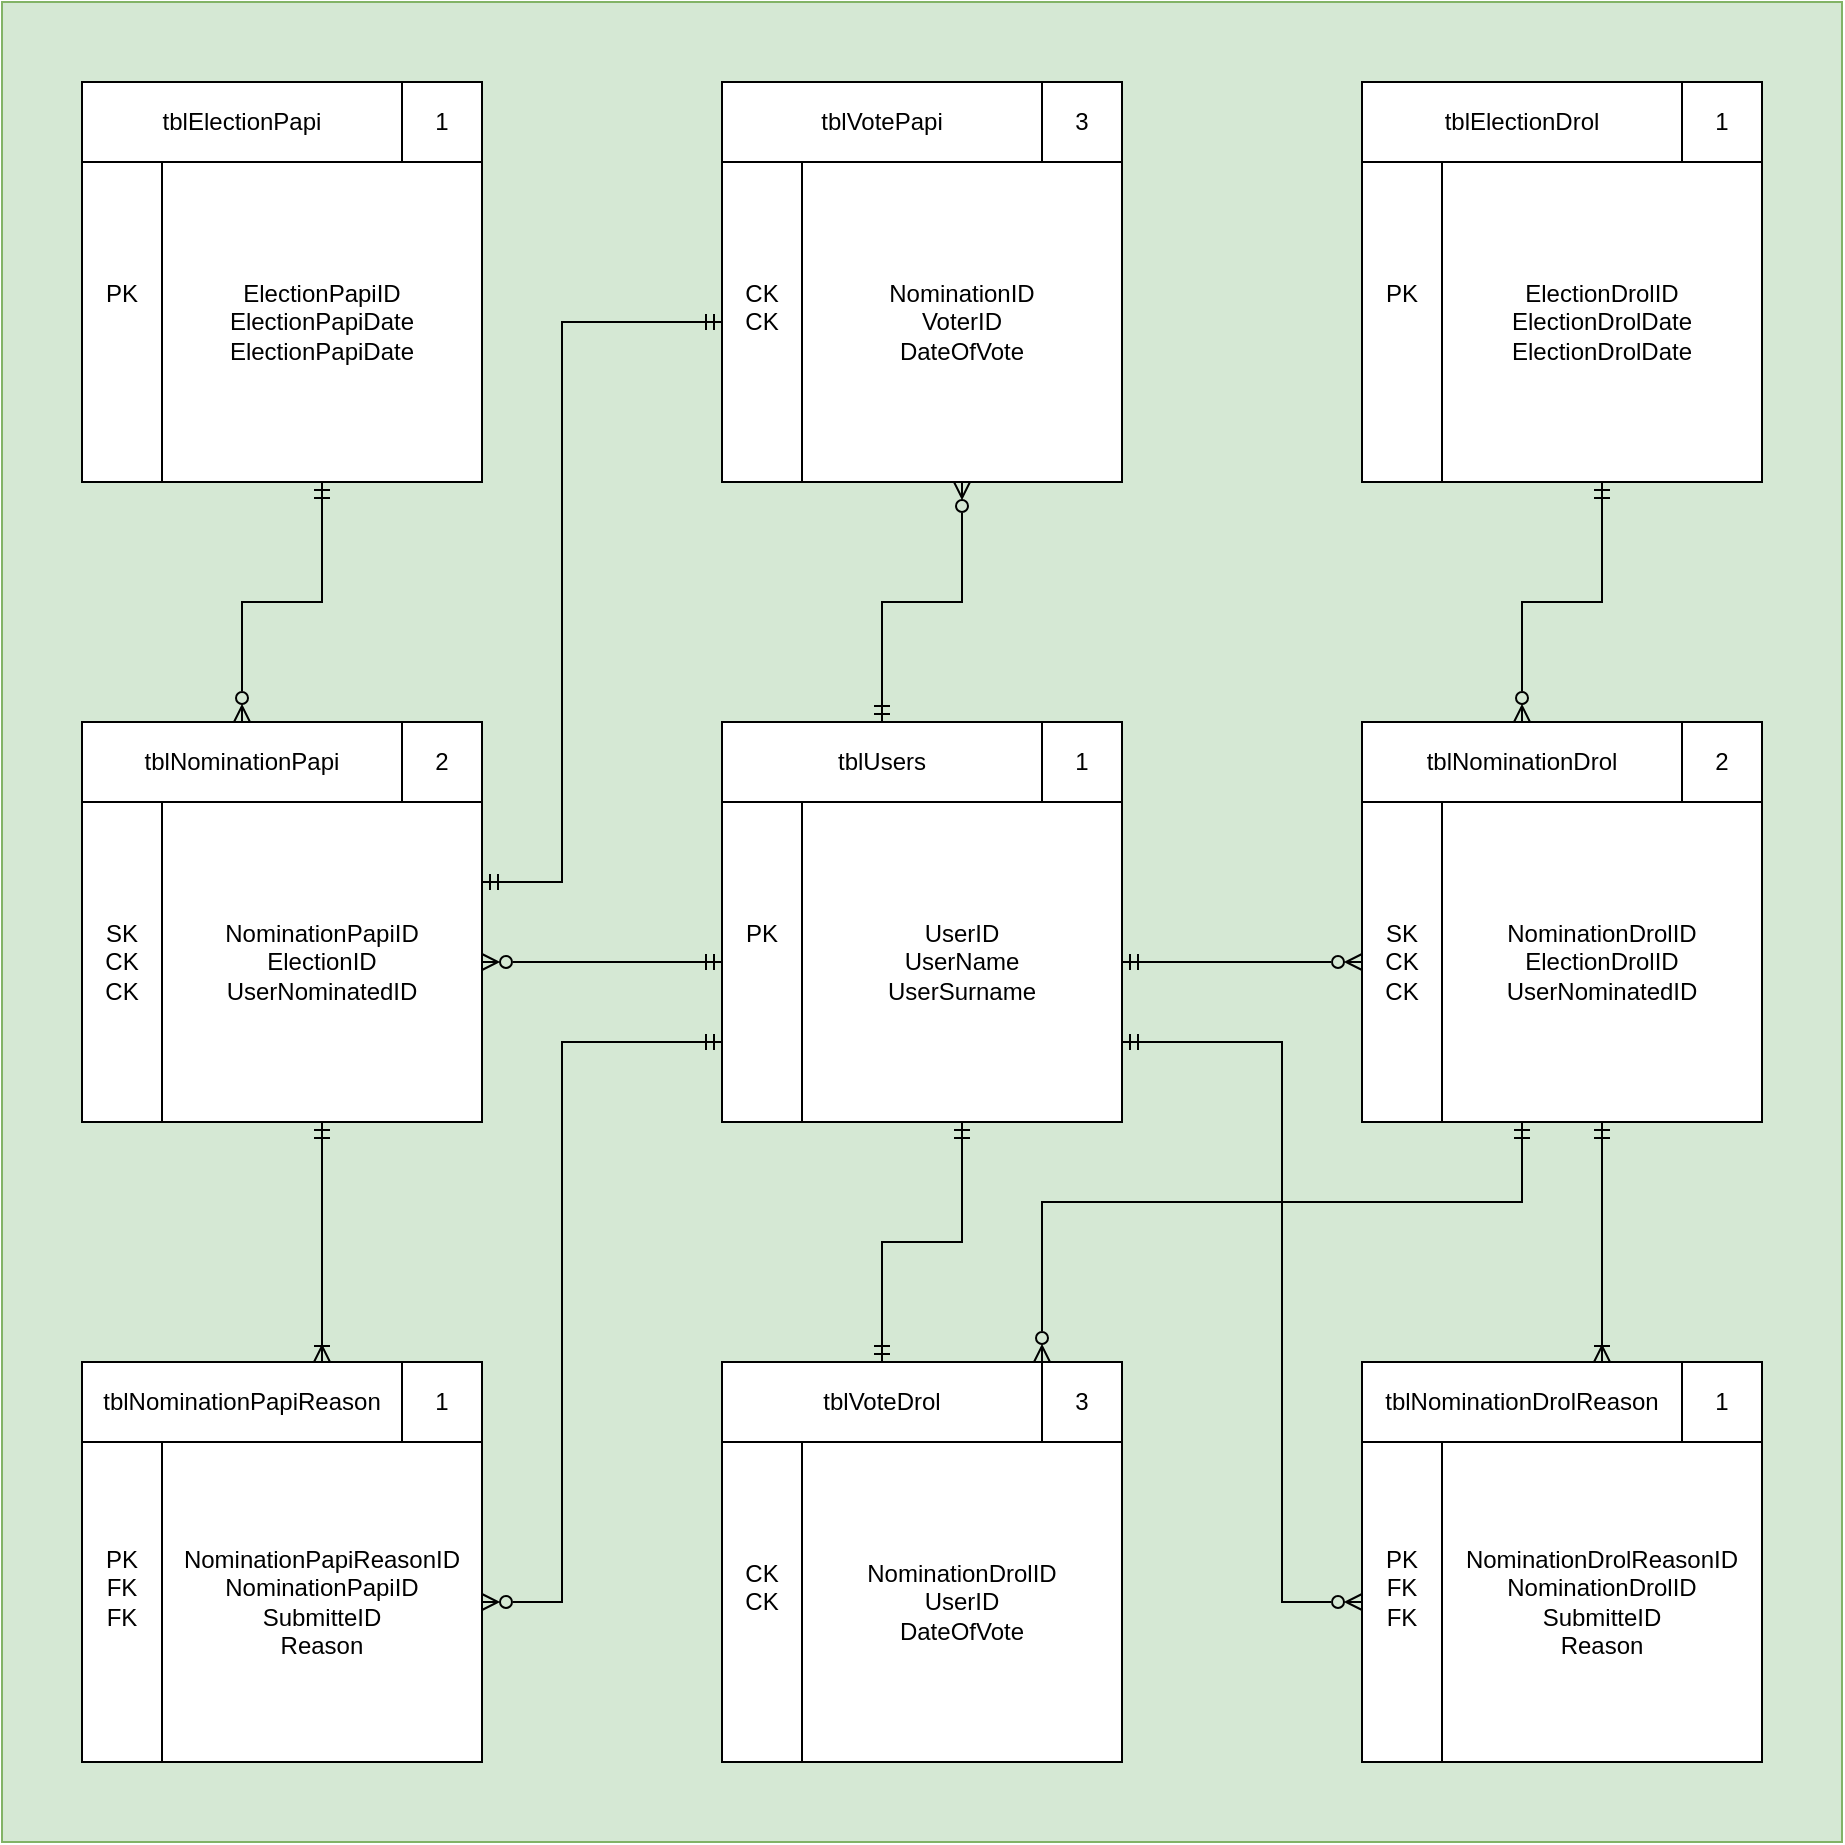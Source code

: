 <mxfile version="24.5.2" type="device">
  <diagram id="90GXOY95S900J3Ns8Xxd" name="Page-1">
    <mxGraphModel dx="420" dy="1150" grid="1" gridSize="10" guides="1" tooltips="1" connect="1" arrows="1" fold="1" page="1" pageScale="1" pageWidth="827" pageHeight="1169" math="0" shadow="0">
      <root>
        <mxCell id="0" />
        <mxCell id="1" parent="0" />
        <mxCell id="4_VUHedXgbbOKvBy3rCh-115" value="" style="rounded=0;whiteSpace=wrap;html=1;fillColor=#d5e8d4;strokeColor=#82b366;" vertex="1" parent="1">
          <mxGeometry x="1760" y="400" width="920" height="920" as="geometry" />
        </mxCell>
        <mxCell id="4_VUHedXgbbOKvBy3rCh-65" value="tblElectionPapi" style="rounded=0;whiteSpace=wrap;html=1;" vertex="1" parent="1">
          <mxGeometry x="1800" y="440" width="160" height="40" as="geometry" />
        </mxCell>
        <mxCell id="4_VUHedXgbbOKvBy3rCh-66" value="ElectionPapiID&lt;br&gt;&lt;div&gt;&lt;span style=&quot;background-color: initial;&quot;&gt;ElectionPapi&lt;/span&gt;Date&lt;br&gt;ElectionPapiDate&lt;/div&gt;" style="rounded=0;whiteSpace=wrap;html=1;" vertex="1" parent="1">
          <mxGeometry x="1840" y="480" width="160" height="160" as="geometry" />
        </mxCell>
        <mxCell id="4_VUHedXgbbOKvBy3rCh-67" value="PK&lt;br&gt;&lt;br&gt;&lt;div&gt;&lt;br&gt;&lt;/div&gt;" style="rounded=0;whiteSpace=wrap;html=1;" vertex="1" parent="1">
          <mxGeometry x="1800" y="480" width="40" height="160" as="geometry" />
        </mxCell>
        <mxCell id="4_VUHedXgbbOKvBy3rCh-68" value="1" style="rounded=0;whiteSpace=wrap;html=1;" vertex="1" parent="1">
          <mxGeometry x="1960" y="440" width="40" height="40" as="geometry" />
        </mxCell>
        <mxCell id="4_VUHedXgbbOKvBy3rCh-81" style="edgeStyle=orthogonalEdgeStyle;rounded=0;orthogonalLoop=1;jettySize=auto;html=1;entryX=0.5;entryY=1;entryDx=0;entryDy=0;startArrow=ERzeroToMany;startFill=0;endArrow=ERmandOne;endFill=0;" edge="1" parent="1" source="4_VUHedXgbbOKvBy3rCh-69" target="4_VUHedXgbbOKvBy3rCh-66">
          <mxGeometry relative="1" as="geometry" />
        </mxCell>
        <mxCell id="4_VUHedXgbbOKvBy3rCh-69" value="tblNominationPapi" style="rounded=0;whiteSpace=wrap;html=1;" vertex="1" parent="1">
          <mxGeometry x="1800" y="760" width="160" height="40" as="geometry" />
        </mxCell>
        <mxCell id="4_VUHedXgbbOKvBy3rCh-83" style="edgeStyle=orthogonalEdgeStyle;rounded=0;orthogonalLoop=1;jettySize=auto;html=1;entryX=0.75;entryY=0;entryDx=0;entryDy=0;endArrow=ERoneToMany;endFill=0;startArrow=ERmandOne;startFill=0;" edge="1" parent="1" source="4_VUHedXgbbOKvBy3rCh-70" target="4_VUHedXgbbOKvBy3rCh-73">
          <mxGeometry relative="1" as="geometry" />
        </mxCell>
        <mxCell id="4_VUHedXgbbOKvBy3rCh-70" value="NominationPapiID&lt;br&gt;ElectionID&lt;br&gt;UserNominatedID" style="rounded=0;whiteSpace=wrap;html=1;" vertex="1" parent="1">
          <mxGeometry x="1840" y="800" width="160" height="160" as="geometry" />
        </mxCell>
        <mxCell id="4_VUHedXgbbOKvBy3rCh-71" value="SK&lt;br&gt;CK&lt;br&gt;CK" style="rounded=0;whiteSpace=wrap;html=1;" vertex="1" parent="1">
          <mxGeometry x="1800" y="800" width="40" height="160" as="geometry" />
        </mxCell>
        <mxCell id="4_VUHedXgbbOKvBy3rCh-72" value="2" style="rounded=0;whiteSpace=wrap;html=1;" vertex="1" parent="1">
          <mxGeometry x="1960" y="760" width="40" height="40" as="geometry" />
        </mxCell>
        <mxCell id="4_VUHedXgbbOKvBy3rCh-73" value="tblNominationPapiReason" style="rounded=0;whiteSpace=wrap;html=1;" vertex="1" parent="1">
          <mxGeometry x="1800" y="1080" width="160" height="40" as="geometry" />
        </mxCell>
        <mxCell id="4_VUHedXgbbOKvBy3rCh-74" value="NominationPapiReasonID&lt;br&gt;NominationPapiID&lt;div&gt;SubmitteID&lt;br&gt;Reason&lt;/div&gt;" style="rounded=0;whiteSpace=wrap;html=1;" vertex="1" parent="1">
          <mxGeometry x="1840" y="1120" width="160" height="160" as="geometry" />
        </mxCell>
        <mxCell id="4_VUHedXgbbOKvBy3rCh-75" value="&lt;div&gt;PK&lt;br&gt;FK&lt;br&gt;FK&lt;br&gt;&lt;br&gt;&lt;/div&gt;" style="rounded=0;whiteSpace=wrap;html=1;" vertex="1" parent="1">
          <mxGeometry x="1800" y="1120" width="40" height="160" as="geometry" />
        </mxCell>
        <mxCell id="4_VUHedXgbbOKvBy3rCh-76" value="1" style="rounded=0;whiteSpace=wrap;html=1;" vertex="1" parent="1">
          <mxGeometry x="1960" y="1080" width="40" height="40" as="geometry" />
        </mxCell>
        <mxCell id="4_VUHedXgbbOKvBy3rCh-89" style="edgeStyle=orthogonalEdgeStyle;rounded=0;orthogonalLoop=1;jettySize=auto;html=1;entryX=0.5;entryY=1;entryDx=0;entryDy=0;startArrow=ERmandOne;startFill=0;endArrow=ERzeroToMany;endFill=0;" edge="1" parent="1" source="4_VUHedXgbbOKvBy3rCh-77" target="4_VUHedXgbbOKvBy3rCh-85">
          <mxGeometry relative="1" as="geometry" />
        </mxCell>
        <mxCell id="4_VUHedXgbbOKvBy3rCh-77" value="tblUsers" style="rounded=0;whiteSpace=wrap;html=1;" vertex="1" parent="1">
          <mxGeometry x="2120" y="760" width="160" height="40" as="geometry" />
        </mxCell>
        <mxCell id="4_VUHedXgbbOKvBy3rCh-88" style="edgeStyle=orthogonalEdgeStyle;rounded=0;orthogonalLoop=1;jettySize=auto;html=1;entryX=1;entryY=0.5;entryDx=0;entryDy=0;startArrow=ERmandOne;startFill=0;endArrow=ERzeroToMany;endFill=0;exitX=0;exitY=0.75;exitDx=0;exitDy=0;" edge="1" parent="1" source="4_VUHedXgbbOKvBy3rCh-79" target="4_VUHedXgbbOKvBy3rCh-74">
          <mxGeometry relative="1" as="geometry">
            <Array as="points">
              <mxPoint x="2040" y="920" />
              <mxPoint x="2040" y="1200" />
            </Array>
          </mxGeometry>
        </mxCell>
        <mxCell id="4_VUHedXgbbOKvBy3rCh-106" style="edgeStyle=orthogonalEdgeStyle;rounded=0;orthogonalLoop=1;jettySize=auto;html=1;endArrow=ERzeroToMany;endFill=0;startArrow=ERmandOne;startFill=0;" edge="1" parent="1" source="4_VUHedXgbbOKvBy3rCh-78" target="4_VUHedXgbbOKvBy3rCh-99">
          <mxGeometry relative="1" as="geometry" />
        </mxCell>
        <mxCell id="4_VUHedXgbbOKvBy3rCh-107" style="edgeStyle=orthogonalEdgeStyle;rounded=0;orthogonalLoop=1;jettySize=auto;html=1;entryX=0;entryY=0.5;entryDx=0;entryDy=0;endArrow=ERzeroToMany;endFill=0;startArrow=ERmandOne;startFill=0;exitX=1;exitY=0.75;exitDx=0;exitDy=0;" edge="1" parent="1" source="4_VUHedXgbbOKvBy3rCh-78" target="4_VUHedXgbbOKvBy3rCh-103">
          <mxGeometry relative="1" as="geometry">
            <Array as="points">
              <mxPoint x="2400" y="920" />
              <mxPoint x="2400" y="1200" />
            </Array>
          </mxGeometry>
        </mxCell>
        <mxCell id="4_VUHedXgbbOKvBy3rCh-114" style="edgeStyle=orthogonalEdgeStyle;rounded=0;orthogonalLoop=1;jettySize=auto;html=1;entryX=0.5;entryY=0;entryDx=0;entryDy=0;endArrow=ERmandOne;endFill=0;startArrow=ERmandOne;startFill=0;" edge="1" parent="1" source="4_VUHedXgbbOKvBy3rCh-78" target="4_VUHedXgbbOKvBy3rCh-109">
          <mxGeometry relative="1" as="geometry" />
        </mxCell>
        <mxCell id="4_VUHedXgbbOKvBy3rCh-78" value="UserID&lt;div&gt;UserName&lt;br&gt;UserSurname&lt;/div&gt;" style="rounded=0;whiteSpace=wrap;html=1;" vertex="1" parent="1">
          <mxGeometry x="2160" y="800" width="160" height="160" as="geometry" />
        </mxCell>
        <mxCell id="4_VUHedXgbbOKvBy3rCh-82" style="edgeStyle=orthogonalEdgeStyle;rounded=0;orthogonalLoop=1;jettySize=auto;html=1;entryX=1;entryY=0.5;entryDx=0;entryDy=0;startArrow=ERmandOne;startFill=0;endArrow=ERzeroToMany;endFill=0;" edge="1" parent="1" source="4_VUHedXgbbOKvBy3rCh-79" target="4_VUHedXgbbOKvBy3rCh-70">
          <mxGeometry relative="1" as="geometry" />
        </mxCell>
        <mxCell id="4_VUHedXgbbOKvBy3rCh-79" value="PK&lt;br&gt;&lt;br&gt;&lt;div&gt;&lt;br&gt;&lt;/div&gt;" style="rounded=0;whiteSpace=wrap;html=1;" vertex="1" parent="1">
          <mxGeometry x="2120" y="800" width="40" height="160" as="geometry" />
        </mxCell>
        <mxCell id="4_VUHedXgbbOKvBy3rCh-80" value="1" style="rounded=0;whiteSpace=wrap;html=1;" vertex="1" parent="1">
          <mxGeometry x="2280" y="760" width="40" height="40" as="geometry" />
        </mxCell>
        <mxCell id="4_VUHedXgbbOKvBy3rCh-84" value="tblVotePapi" style="rounded=0;whiteSpace=wrap;html=1;" vertex="1" parent="1">
          <mxGeometry x="2120" y="440" width="160" height="40" as="geometry" />
        </mxCell>
        <mxCell id="4_VUHedXgbbOKvBy3rCh-85" value="NominationID&lt;div&gt;VoterID&lt;/div&gt;&lt;div&gt;DateOfVote&lt;/div&gt;" style="rounded=0;whiteSpace=wrap;html=1;" vertex="1" parent="1">
          <mxGeometry x="2160" y="480" width="160" height="160" as="geometry" />
        </mxCell>
        <mxCell id="4_VUHedXgbbOKvBy3rCh-90" style="edgeStyle=orthogonalEdgeStyle;rounded=0;orthogonalLoop=1;jettySize=auto;html=1;entryX=1;entryY=0.25;entryDx=0;entryDy=0;endArrow=ERmandOne;endFill=0;startArrow=ERmandOne;startFill=0;" edge="1" parent="1" source="4_VUHedXgbbOKvBy3rCh-86" target="4_VUHedXgbbOKvBy3rCh-70">
          <mxGeometry relative="1" as="geometry">
            <Array as="points">
              <mxPoint x="2040" y="560" />
              <mxPoint x="2040" y="840" />
            </Array>
          </mxGeometry>
        </mxCell>
        <mxCell id="4_VUHedXgbbOKvBy3rCh-86" value="&lt;div&gt;CK&lt;br&gt;CK&lt;/div&gt;&lt;div&gt;&lt;br&gt;&lt;/div&gt;" style="rounded=0;whiteSpace=wrap;html=1;" vertex="1" parent="1">
          <mxGeometry x="2120" y="480" width="40" height="160" as="geometry" />
        </mxCell>
        <mxCell id="4_VUHedXgbbOKvBy3rCh-87" value="3" style="rounded=0;whiteSpace=wrap;html=1;" vertex="1" parent="1">
          <mxGeometry x="2280" y="440" width="40" height="40" as="geometry" />
        </mxCell>
        <mxCell id="4_VUHedXgbbOKvBy3rCh-91" value="tblElectionDrol" style="rounded=0;whiteSpace=wrap;html=1;" vertex="1" parent="1">
          <mxGeometry x="2440" y="440" width="160" height="40" as="geometry" />
        </mxCell>
        <mxCell id="4_VUHedXgbbOKvBy3rCh-92" value="ElectionDrolID&lt;br&gt;&lt;div&gt;&lt;span style=&quot;background-color: initial;&quot;&gt;ElectionDrol&lt;/span&gt;Date&lt;br&gt;ElectionDrolDate&lt;/div&gt;" style="rounded=0;whiteSpace=wrap;html=1;" vertex="1" parent="1">
          <mxGeometry x="2480" y="480" width="160" height="160" as="geometry" />
        </mxCell>
        <mxCell id="4_VUHedXgbbOKvBy3rCh-93" value="PK&lt;br&gt;&lt;br&gt;&lt;div&gt;&lt;br&gt;&lt;/div&gt;" style="rounded=0;whiteSpace=wrap;html=1;" vertex="1" parent="1">
          <mxGeometry x="2440" y="480" width="40" height="160" as="geometry" />
        </mxCell>
        <mxCell id="4_VUHedXgbbOKvBy3rCh-94" value="1" style="rounded=0;whiteSpace=wrap;html=1;" vertex="1" parent="1">
          <mxGeometry x="2600" y="440" width="40" height="40" as="geometry" />
        </mxCell>
        <mxCell id="4_VUHedXgbbOKvBy3rCh-95" style="edgeStyle=orthogonalEdgeStyle;rounded=0;orthogonalLoop=1;jettySize=auto;html=1;entryX=0.5;entryY=1;entryDx=0;entryDy=0;startArrow=ERzeroToMany;startFill=0;endArrow=ERmandOne;endFill=0;" edge="1" parent="1" source="4_VUHedXgbbOKvBy3rCh-96" target="4_VUHedXgbbOKvBy3rCh-92">
          <mxGeometry relative="1" as="geometry" />
        </mxCell>
        <mxCell id="4_VUHedXgbbOKvBy3rCh-96" value="tblNominationDrol" style="rounded=0;whiteSpace=wrap;html=1;" vertex="1" parent="1">
          <mxGeometry x="2440" y="760" width="160" height="40" as="geometry" />
        </mxCell>
        <mxCell id="4_VUHedXgbbOKvBy3rCh-97" style="edgeStyle=orthogonalEdgeStyle;rounded=0;orthogonalLoop=1;jettySize=auto;html=1;entryX=0.75;entryY=0;entryDx=0;entryDy=0;endArrow=ERoneToMany;endFill=0;startArrow=ERmandOne;startFill=0;" edge="1" parent="1" source="4_VUHedXgbbOKvBy3rCh-98" target="4_VUHedXgbbOKvBy3rCh-101">
          <mxGeometry relative="1" as="geometry" />
        </mxCell>
        <mxCell id="4_VUHedXgbbOKvBy3rCh-98" value="NominationDrolID&lt;br&gt;ElectionDrolID&lt;br&gt;UserNominatedID" style="rounded=0;whiteSpace=wrap;html=1;" vertex="1" parent="1">
          <mxGeometry x="2480" y="800" width="160" height="160" as="geometry" />
        </mxCell>
        <mxCell id="4_VUHedXgbbOKvBy3rCh-113" style="edgeStyle=orthogonalEdgeStyle;rounded=0;orthogonalLoop=1;jettySize=auto;html=1;exitX=0.25;exitY=1;exitDx=0;exitDy=0;entryX=1;entryY=0;entryDx=0;entryDy=0;endArrow=ERzeroToMany;endFill=0;startArrow=ERmandOne;startFill=0;" edge="1" parent="1" source="4_VUHedXgbbOKvBy3rCh-98" target="4_VUHedXgbbOKvBy3rCh-109">
          <mxGeometry relative="1" as="geometry">
            <Array as="points">
              <mxPoint x="2520" y="1000" />
              <mxPoint x="2280" y="1000" />
            </Array>
          </mxGeometry>
        </mxCell>
        <mxCell id="4_VUHedXgbbOKvBy3rCh-99" value="SK&lt;br&gt;CK&lt;br&gt;CK" style="rounded=0;whiteSpace=wrap;html=1;" vertex="1" parent="1">
          <mxGeometry x="2440" y="800" width="40" height="160" as="geometry" />
        </mxCell>
        <mxCell id="4_VUHedXgbbOKvBy3rCh-100" value="2" style="rounded=0;whiteSpace=wrap;html=1;" vertex="1" parent="1">
          <mxGeometry x="2600" y="760" width="40" height="40" as="geometry" />
        </mxCell>
        <mxCell id="4_VUHedXgbbOKvBy3rCh-101" value="tblNominationDrolReason" style="rounded=0;whiteSpace=wrap;html=1;" vertex="1" parent="1">
          <mxGeometry x="2440" y="1080" width="160" height="40" as="geometry" />
        </mxCell>
        <mxCell id="4_VUHedXgbbOKvBy3rCh-102" value="NominationDrolReasonID&lt;br&gt;NominationDrolID&lt;div&gt;SubmitteID&lt;br&gt;Reason&lt;/div&gt;" style="rounded=0;whiteSpace=wrap;html=1;" vertex="1" parent="1">
          <mxGeometry x="2480" y="1120" width="160" height="160" as="geometry" />
        </mxCell>
        <mxCell id="4_VUHedXgbbOKvBy3rCh-103" value="&lt;div&gt;PK&lt;br&gt;FK&lt;br&gt;FK&lt;br&gt;&lt;br&gt;&lt;/div&gt;" style="rounded=0;whiteSpace=wrap;html=1;" vertex="1" parent="1">
          <mxGeometry x="2440" y="1120" width="40" height="160" as="geometry" />
        </mxCell>
        <mxCell id="4_VUHedXgbbOKvBy3rCh-104" value="1" style="rounded=0;whiteSpace=wrap;html=1;" vertex="1" parent="1">
          <mxGeometry x="2600" y="1080" width="40" height="40" as="geometry" />
        </mxCell>
        <mxCell id="4_VUHedXgbbOKvBy3rCh-109" value="tblVoteDrol" style="rounded=0;whiteSpace=wrap;html=1;" vertex="1" parent="1">
          <mxGeometry x="2120" y="1080" width="160" height="40" as="geometry" />
        </mxCell>
        <mxCell id="4_VUHedXgbbOKvBy3rCh-110" value="NominationDrolID&lt;div&gt;UserID&lt;/div&gt;&lt;div&gt;DateOfVote&lt;/div&gt;" style="rounded=0;whiteSpace=wrap;html=1;" vertex="1" parent="1">
          <mxGeometry x="2160" y="1120" width="160" height="160" as="geometry" />
        </mxCell>
        <mxCell id="4_VUHedXgbbOKvBy3rCh-111" value="&lt;div&gt;CK&lt;br&gt;CK&lt;/div&gt;&lt;div&gt;&lt;br&gt;&lt;/div&gt;" style="rounded=0;whiteSpace=wrap;html=1;" vertex="1" parent="1">
          <mxGeometry x="2120" y="1120" width="40" height="160" as="geometry" />
        </mxCell>
        <mxCell id="4_VUHedXgbbOKvBy3rCh-112" value="3" style="rounded=0;whiteSpace=wrap;html=1;" vertex="1" parent="1">
          <mxGeometry x="2280" y="1080" width="40" height="40" as="geometry" />
        </mxCell>
      </root>
    </mxGraphModel>
  </diagram>
</mxfile>
